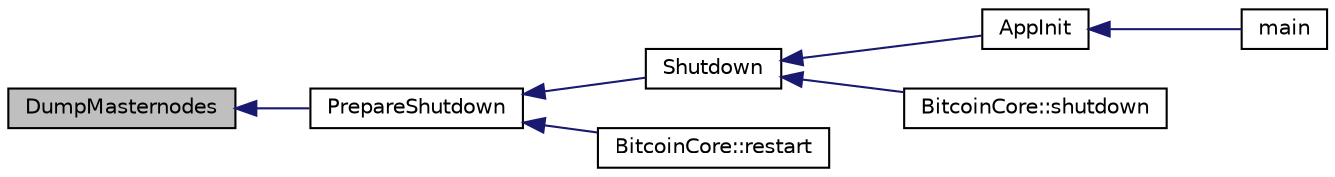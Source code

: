 digraph "DumpMasternodes"
{
  edge [fontname="Helvetica",fontsize="10",labelfontname="Helvetica",labelfontsize="10"];
  node [fontname="Helvetica",fontsize="10",shape=record];
  rankdir="LR";
  Node2 [label="DumpMasternodes",height=0.2,width=0.4,color="black", fillcolor="grey75", style="filled", fontcolor="black"];
  Node2 -> Node3 [dir="back",color="midnightblue",fontsize="10",style="solid",fontname="Helvetica"];
  Node3 [label="PrepareShutdown",height=0.2,width=0.4,color="black", fillcolor="white", style="filled",URL="$init_8h.html#a5cb3db83cb0ba2e421f651a1ee1f2cfe",tooltip="Preparing steps before shutting down or restarting the wallet. "];
  Node3 -> Node4 [dir="back",color="midnightblue",fontsize="10",style="solid",fontname="Helvetica"];
  Node4 [label="Shutdown",height=0.2,width=0.4,color="black", fillcolor="white", style="filled",URL="$init_8h.html#ac5f038c2b480cf9ef5e19e3eba8dbaf9",tooltip="Shutdown is split into 2 parts: Part 1: shut down everything but the main wallet instance (done in Pr..."];
  Node4 -> Node5 [dir="back",color="midnightblue",fontsize="10",style="solid",fontname="Helvetica"];
  Node5 [label="AppInit",height=0.2,width=0.4,color="black", fillcolor="white", style="filled",URL="$divid_8cpp.html#ac59316b767e6984e1285f0531275286b"];
  Node5 -> Node6 [dir="back",color="midnightblue",fontsize="10",style="solid",fontname="Helvetica"];
  Node6 [label="main",height=0.2,width=0.4,color="black", fillcolor="white", style="filled",URL="$divid_8cpp.html#a0ddf1224851353fc92bfbff6f499fa97"];
  Node4 -> Node7 [dir="back",color="midnightblue",fontsize="10",style="solid",fontname="Helvetica"];
  Node7 [label="BitcoinCore::shutdown",height=0.2,width=0.4,color="black", fillcolor="white", style="filled",URL="$class_bitcoin_core.html#a94f3f4622ba698e321f3a2e0e686129f"];
  Node3 -> Node8 [dir="back",color="midnightblue",fontsize="10",style="solid",fontname="Helvetica"];
  Node8 [label="BitcoinCore::restart",height=0.2,width=0.4,color="black", fillcolor="white", style="filled",URL="$class_bitcoin_core.html#ac2271844c89ebc4c611e7617ce6202e3"];
}
